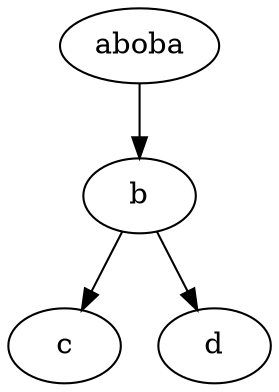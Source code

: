 digraph graphname {
    aboba ;
    b ;
    c ;
    d ;
    aboba -> b ;
    b -> c ;
    b -> d ;
}